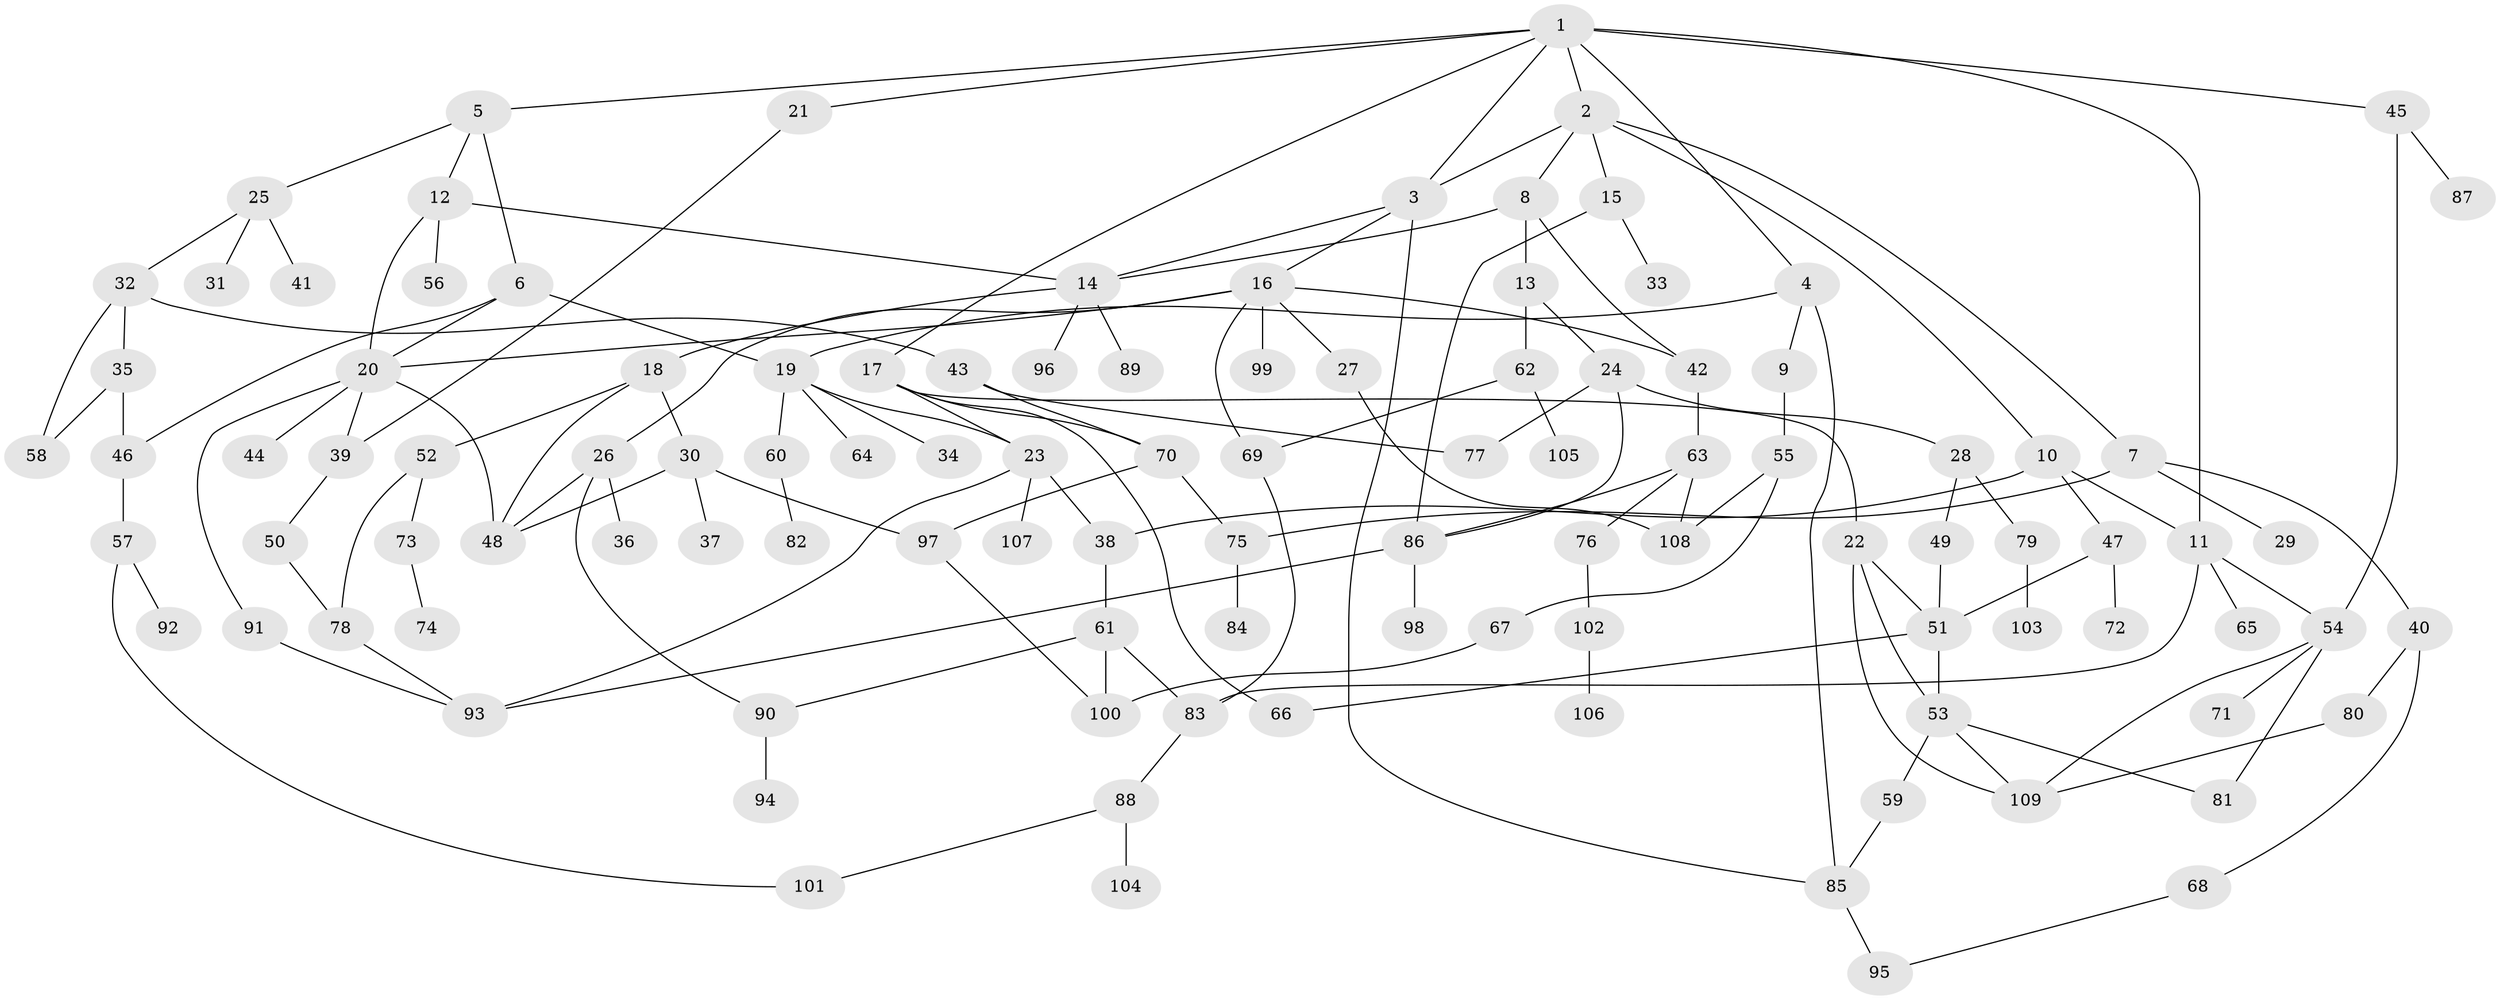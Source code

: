 // coarse degree distribution, {7: 0.046511627906976744, 1: 0.37209302325581395, 3: 0.06976744186046512, 2: 0.2558139534883721, 5: 0.046511627906976744, 4: 0.06976744186046512, 6: 0.06976744186046512, 8: 0.023255813953488372, 9: 0.023255813953488372, 10: 0.023255813953488372}
// Generated by graph-tools (version 1.1) at 2025/44/03/04/25 21:44:42]
// undirected, 109 vertices, 155 edges
graph export_dot {
graph [start="1"]
  node [color=gray90,style=filled];
  1;
  2;
  3;
  4;
  5;
  6;
  7;
  8;
  9;
  10;
  11;
  12;
  13;
  14;
  15;
  16;
  17;
  18;
  19;
  20;
  21;
  22;
  23;
  24;
  25;
  26;
  27;
  28;
  29;
  30;
  31;
  32;
  33;
  34;
  35;
  36;
  37;
  38;
  39;
  40;
  41;
  42;
  43;
  44;
  45;
  46;
  47;
  48;
  49;
  50;
  51;
  52;
  53;
  54;
  55;
  56;
  57;
  58;
  59;
  60;
  61;
  62;
  63;
  64;
  65;
  66;
  67;
  68;
  69;
  70;
  71;
  72;
  73;
  74;
  75;
  76;
  77;
  78;
  79;
  80;
  81;
  82;
  83;
  84;
  85;
  86;
  87;
  88;
  89;
  90;
  91;
  92;
  93;
  94;
  95;
  96;
  97;
  98;
  99;
  100;
  101;
  102;
  103;
  104;
  105;
  106;
  107;
  108;
  109;
  1 -- 2;
  1 -- 4;
  1 -- 5;
  1 -- 11;
  1 -- 17;
  1 -- 21;
  1 -- 45;
  1 -- 3;
  2 -- 3;
  2 -- 7;
  2 -- 8;
  2 -- 10;
  2 -- 15;
  3 -- 16;
  3 -- 14;
  3 -- 85;
  4 -- 9;
  4 -- 85;
  4 -- 19;
  5 -- 6;
  5 -- 12;
  5 -- 25;
  6 -- 19;
  6 -- 20;
  6 -- 46;
  7 -- 29;
  7 -- 40;
  7 -- 75;
  8 -- 13;
  8 -- 14;
  8 -- 42;
  9 -- 55;
  10 -- 47;
  10 -- 38;
  10 -- 11;
  11 -- 65;
  11 -- 54;
  11 -- 83;
  12 -- 20;
  12 -- 56;
  12 -- 14;
  13 -- 24;
  13 -- 62;
  14 -- 18;
  14 -- 89;
  14 -- 96;
  15 -- 33;
  15 -- 86;
  16 -- 26;
  16 -- 27;
  16 -- 69;
  16 -- 99;
  16 -- 42;
  16 -- 20;
  17 -- 22;
  17 -- 66;
  17 -- 70;
  17 -- 23;
  18 -- 30;
  18 -- 52;
  18 -- 48;
  19 -- 23;
  19 -- 34;
  19 -- 60;
  19 -- 64;
  20 -- 39;
  20 -- 44;
  20 -- 91;
  20 -- 48;
  21 -- 39;
  22 -- 109;
  22 -- 51;
  22 -- 53;
  23 -- 38;
  23 -- 107;
  23 -- 93;
  24 -- 28;
  24 -- 77;
  24 -- 86;
  25 -- 31;
  25 -- 32;
  25 -- 41;
  26 -- 36;
  26 -- 48;
  26 -- 90;
  27 -- 108;
  28 -- 49;
  28 -- 79;
  30 -- 37;
  30 -- 48;
  30 -- 97;
  32 -- 35;
  32 -- 43;
  32 -- 58;
  35 -- 46;
  35 -- 58;
  38 -- 61;
  39 -- 50;
  40 -- 68;
  40 -- 80;
  42 -- 63;
  43 -- 77;
  43 -- 70;
  45 -- 54;
  45 -- 87;
  46 -- 57;
  47 -- 72;
  47 -- 51;
  49 -- 51;
  50 -- 78;
  51 -- 53;
  51 -- 66;
  52 -- 73;
  52 -- 78;
  53 -- 59;
  53 -- 81;
  53 -- 109;
  54 -- 71;
  54 -- 81;
  54 -- 109;
  55 -- 67;
  55 -- 108;
  57 -- 92;
  57 -- 101;
  59 -- 85;
  60 -- 82;
  61 -- 83;
  61 -- 90;
  61 -- 100;
  62 -- 105;
  62 -- 69;
  63 -- 76;
  63 -- 108;
  63 -- 86;
  67 -- 100;
  68 -- 95;
  69 -- 83;
  70 -- 75;
  70 -- 97;
  73 -- 74;
  75 -- 84;
  76 -- 102;
  78 -- 93;
  79 -- 103;
  80 -- 109;
  83 -- 88;
  85 -- 95;
  86 -- 98;
  86 -- 93;
  88 -- 101;
  88 -- 104;
  90 -- 94;
  91 -- 93;
  97 -- 100;
  102 -- 106;
}
